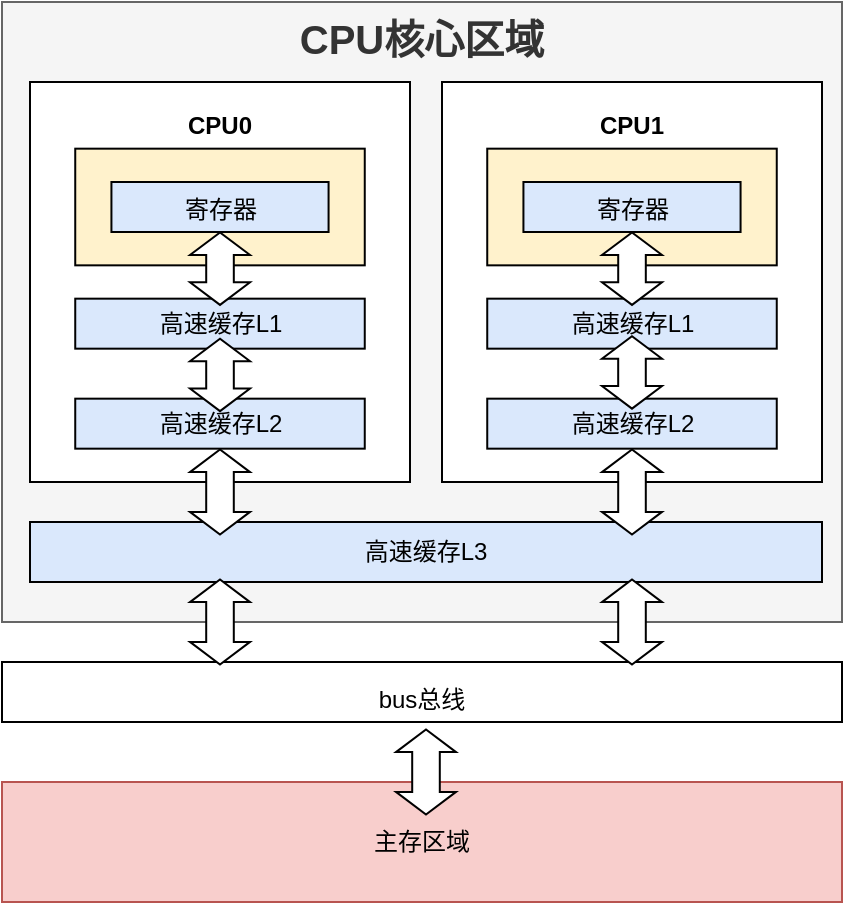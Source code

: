 <mxfile version="14.6.13" type="device" pages="3"><diagram id="iDdKM3JRWNMmXkIo5bvO" name="物理内存模型"><mxGraphModel dx="813" dy="475" grid="1" gridSize="10" guides="1" tooltips="1" connect="1" arrows="1" fold="1" page="1" pageScale="1" pageWidth="827" pageHeight="1169" math="0" shadow="0"><root><mxCell id="0"/><mxCell id="1" parent="0"/><mxCell id="BfOXznUtY8RzGPaKuPAe-1" value="&lt;b&gt;&lt;font style=&quot;font-size: 20px;&quot;&gt;CPU核心区域&lt;/font&gt;&lt;/b&gt;" style="rounded=0;whiteSpace=wrap;html=1;fillColor=#f5f5f5;strokeColor=#666666;fontColor=#333333;verticalAlign=top;" parent="1" vertex="1"><mxGeometry x="210" y="260" width="420" height="310" as="geometry"/></mxCell><mxCell id="BfOXznUtY8RzGPaKuPAe-5" value="主存区域" style="rounded=0;whiteSpace=wrap;html=1;verticalAlign=middle;fillColor=#f8cecc;strokeColor=#b85450;" parent="1" vertex="1"><mxGeometry x="210" y="650" width="420" height="60" as="geometry"/></mxCell><mxCell id="TAjgv4R52KIsRSD9M8A--5" value="高速缓存L3" style="rounded=0;whiteSpace=wrap;html=1;verticalAlign=middle;fillColor=#dae8fc;" parent="1" vertex="1"><mxGeometry x="224" y="520" width="396" height="30" as="geometry"/></mxCell><mxCell id="TAjgv4R52KIsRSD9M8A--18" value="" style="group" parent="1" vertex="1" connectable="0"><mxGeometry x="430" y="300" width="190" height="200" as="geometry"/></mxCell><mxCell id="TAjgv4R52KIsRSD9M8A--15" value="&lt;span style=&quot;font-size: 12px;&quot;&gt;&lt;b&gt;CPU1&lt;/b&gt;&lt;/span&gt;" style="rounded=0;whiteSpace=wrap;html=1;fontSize=20;verticalAlign=top;" parent="TAjgv4R52KIsRSD9M8A--18" vertex="1"><mxGeometry width="190" height="200" as="geometry"/></mxCell><mxCell id="BfOXznUtY8RzGPaKuPAe-2" value="" style="rounded=0;whiteSpace=wrap;html=1;verticalAlign=top;fillColor=#fff2cc;" parent="TAjgv4R52KIsRSD9M8A--18" vertex="1"><mxGeometry x="22.619" y="33.333" width="144.762" height="58.333" as="geometry"/></mxCell><mxCell id="BfOXznUtY8RzGPaKuPAe-3" value="寄存器" style="rounded=0;whiteSpace=wrap;html=1;verticalAlign=top;fillColor=#dae8fc;strokeColor=default;" parent="TAjgv4R52KIsRSD9M8A--18" vertex="1"><mxGeometry x="40.714" y="50" width="108.571" height="25" as="geometry"/></mxCell><mxCell id="BfOXznUtY8RzGPaKuPAe-4" value="高速缓存L1" style="rounded=0;whiteSpace=wrap;html=1;verticalAlign=middle;fillColor=#dae8fc;" parent="TAjgv4R52KIsRSD9M8A--18" vertex="1"><mxGeometry x="22.619" y="108.333" width="144.762" height="25" as="geometry"/></mxCell><mxCell id="TAjgv4R52KIsRSD9M8A--1" value="高速缓存L2" style="rounded=0;whiteSpace=wrap;html=1;verticalAlign=middle;fillColor=#dae8fc;" parent="TAjgv4R52KIsRSD9M8A--18" vertex="1"><mxGeometry x="22.619" y="158.333" width="144.762" height="25" as="geometry"/></mxCell><mxCell id="W-_R9blzbKBULJgTQami-10" value="" style="html=1;shadow=0;dashed=0;align=center;verticalAlign=middle;shape=mxgraph.arrows2.twoWayArrow;dy=0.54;dx=11.29;rotation=90;" vertex="1" parent="TAjgv4R52KIsRSD9M8A--18"><mxGeometry x="76.87" y="130.2" width="36.25" height="30" as="geometry"/></mxCell><mxCell id="W-_R9blzbKBULJgTQami-11" value="" style="html=1;shadow=0;dashed=0;align=center;verticalAlign=middle;shape=mxgraph.arrows2.twoWayArrow;dy=0.54;dx=11.29;rotation=90;" vertex="1" parent="TAjgv4R52KIsRSD9M8A--18"><mxGeometry x="76.88" y="78.33" width="36.25" height="30" as="geometry"/></mxCell><mxCell id="TAjgv4R52KIsRSD9M8A--27" value="" style="group" parent="1" vertex="1" connectable="0"><mxGeometry x="224" y="300" width="190" height="220" as="geometry"/></mxCell><mxCell id="TAjgv4R52KIsRSD9M8A--28" value="&lt;span style=&quot;font-size: 12px;&quot;&gt;&lt;b&gt;CPU0&lt;/b&gt;&lt;/span&gt;" style="rounded=0;whiteSpace=wrap;html=1;fontSize=20;verticalAlign=top;" parent="TAjgv4R52KIsRSD9M8A--27" vertex="1"><mxGeometry width="190" height="200" as="geometry"/></mxCell><mxCell id="TAjgv4R52KIsRSD9M8A--29" value="" style="rounded=0;whiteSpace=wrap;html=1;verticalAlign=top;fillColor=#fff2cc;" parent="TAjgv4R52KIsRSD9M8A--27" vertex="1"><mxGeometry x="22.619" y="33.333" width="144.762" height="58.333" as="geometry"/></mxCell><mxCell id="TAjgv4R52KIsRSD9M8A--30" value="寄存器" style="rounded=0;whiteSpace=wrap;html=1;verticalAlign=top;fillColor=#dae8fc;strokeColor=default;" parent="TAjgv4R52KIsRSD9M8A--27" vertex="1"><mxGeometry x="40.714" y="50" width="108.571" height="25" as="geometry"/></mxCell><mxCell id="TAjgv4R52KIsRSD9M8A--31" value="高速缓存L1" style="rounded=0;whiteSpace=wrap;html=1;verticalAlign=middle;fillColor=#dae8fc;" parent="TAjgv4R52KIsRSD9M8A--27" vertex="1"><mxGeometry x="22.619" y="108.333" width="144.762" height="25" as="geometry"/></mxCell><mxCell id="TAjgv4R52KIsRSD9M8A--34" value="高速缓存L2" style="rounded=0;whiteSpace=wrap;html=1;verticalAlign=middle;fillColor=#dae8fc;" parent="TAjgv4R52KIsRSD9M8A--27" vertex="1"><mxGeometry x="22.619" y="158.333" width="144.762" height="25" as="geometry"/></mxCell><mxCell id="W-_R9blzbKBULJgTQami-4" value="" style="html=1;shadow=0;dashed=0;align=center;verticalAlign=middle;shape=mxgraph.arrows2.twoWayArrow;dy=0.54;dx=11.29;rotation=90;" vertex="1" parent="TAjgv4R52KIsRSD9M8A--27"><mxGeometry x="73.75" y="190" width="42.5" height="30" as="geometry"/></mxCell><mxCell id="W-_R9blzbKBULJgTQami-5" value="" style="html=1;shadow=0;dashed=0;align=center;verticalAlign=middle;shape=mxgraph.arrows2.twoWayArrow;dy=0.54;dx=11.29;rotation=90;" vertex="1" parent="TAjgv4R52KIsRSD9M8A--27"><mxGeometry x="76.88" y="131.46" width="36.25" height="30" as="geometry"/></mxCell><mxCell id="W-_R9blzbKBULJgTQami-6" value="" style="html=1;shadow=0;dashed=0;align=center;verticalAlign=middle;shape=mxgraph.arrows2.twoWayArrow;dy=0.54;dx=11.29;rotation=90;" vertex="1" parent="TAjgv4R52KIsRSD9M8A--27"><mxGeometry x="76.88" y="78.33" width="36.25" height="30" as="geometry"/></mxCell><mxCell id="TAjgv4R52KIsRSD9M8A--38" value="&lt;font style=&quot;font-size: 12px;&quot;&gt;bus总线&lt;/font&gt;" style="rounded=0;whiteSpace=wrap;html=1;fontSize=20;verticalAlign=middle;" parent="1" vertex="1"><mxGeometry x="210" y="590" width="420" height="30" as="geometry"/></mxCell><mxCell id="W-_R9blzbKBULJgTQami-1" value="" style="html=1;shadow=0;dashed=0;align=center;verticalAlign=middle;shape=mxgraph.arrows2.twoWayArrow;dy=0.54;dx=11.29;rotation=90;" vertex="1" parent="1"><mxGeometry x="400.75" y="630" width="42.5" height="30" as="geometry"/></mxCell><mxCell id="W-_R9blzbKBULJgTQami-3" value="" style="html=1;shadow=0;dashed=0;align=center;verticalAlign=middle;shape=mxgraph.arrows2.twoWayArrow;dy=0.54;dx=11.29;rotation=90;" vertex="1" parent="1"><mxGeometry x="297.75" y="555" width="42.5" height="30" as="geometry"/></mxCell><mxCell id="W-_R9blzbKBULJgTQami-9" value="" style="html=1;shadow=0;dashed=0;align=center;verticalAlign=middle;shape=mxgraph.arrows2.twoWayArrow;dy=0.54;dx=11.29;rotation=90;" vertex="1" parent="1"><mxGeometry x="503.75" y="490" width="42.5" height="30" as="geometry"/></mxCell><mxCell id="W-_R9blzbKBULJgTQami-12" value="" style="html=1;shadow=0;dashed=0;align=center;verticalAlign=middle;shape=mxgraph.arrows2.twoWayArrow;dy=0.54;dx=11.29;rotation=90;" vertex="1" parent="1"><mxGeometry x="503.75" y="555" width="42.5" height="30" as="geometry"/></mxCell></root></mxGraphModel></diagram><diagram id="D2gi_fwvkZYCQNL54kTG" name="内存区域"><mxGraphModel dx="1422" dy="832" grid="1" gridSize="10" guides="1" tooltips="1" connect="1" arrows="1" fold="1" page="1" pageScale="1" pageWidth="1169" pageHeight="827" math="0" shadow="0"><root><mxCell id="PWMJhW54OuxAppl_8qq6-0"/><mxCell id="PWMJhW54OuxAppl_8qq6-1" parent="PWMJhW54OuxAppl_8qq6-0"/><mxCell id="PWMJhW54OuxAppl_8qq6-2" value="Young Generation&lt;br style=&quot;font-size: 15px&quot;&gt;新生代&lt;br&gt;默认占用整个堆的[1]份大小" style="rounded=0;whiteSpace=wrap;html=1;verticalAlign=top;fontStyle=1;fontSize=15;strokeWidth=3;fillColor=#dae8fc;" parent="PWMJhW54OuxAppl_8qq6-1" vertex="1"><mxGeometry x="67" y="295.316" width="345.263" height="237.368" as="geometry"/></mxCell><mxCell id="PWMJhW54OuxAppl_8qq6-3" value="Old Generation&lt;br style=&quot;font-size: 15px&quot;&gt;老年代&lt;br&gt;默认占用整个堆的[2]份大小" style="rounded=0;whiteSpace=wrap;html=1;verticalAlign=top;fontStyle=1;fontSize=15;strokeWidth=3;fillColor=#ffe6cc;" parent="PWMJhW54OuxAppl_8qq6-1" vertex="1"><mxGeometry x="412.263" y="295.316" width="345.263" height="248.158" as="geometry"/></mxCell><mxCell id="PWMJhW54OuxAppl_8qq6-4" value="Metaspace&lt;br style=&quot;font-size: 15px;&quot;&gt;元空间" style="rounded=0;whiteSpace=wrap;html=1;verticalAlign=top;fontStyle=1;fontSize=15;strokeWidth=3;fillColor=#f8cecc;" parent="PWMJhW54OuxAppl_8qq6-1" vertex="1"><mxGeometry x="757.527" y="295.316" width="345.263" height="248.158" as="geometry"/></mxCell><mxCell id="PWMJhW54OuxAppl_8qq6-5" value="-Xmn新生代绝对占用&lt;br&gt;-XX:NewRatio新生代相对于堆的占用" style="endArrow=classic;startArrow=classic;html=1;fontSize=15;strokeWidth=3;" parent="PWMJhW54OuxAppl_8qq6-1" edge="1"><mxGeometry x="67" y="209" width="50" height="50" as="geometry"><mxPoint x="67" y="252.158" as="sourcePoint"/><mxPoint x="412.263" y="252.158" as="targetPoint"/></mxGeometry></mxCell><mxCell id="PWMJhW54OuxAppl_8qq6-6" value="&lt;span style=&quot;font-size: 16px&quot;&gt;&lt;font color=&quot;#333333&quot; face=&quot;open sans, clear sans, helvetica neue, helvetica, arial, segoe ui emoji, sans-serif&quot;&gt;&lt;div&gt;-XX:MetaspaceSize元空间初始大小&lt;/div&gt;&lt;div&gt;-XX:MaxMetaspaceSize元空间最大大小&lt;/div&gt;&lt;/font&gt;&lt;/span&gt;" style="endArrow=classic;startArrow=classic;html=1;fontSize=15;align=center;strokeWidth=3;" parent="PWMJhW54OuxAppl_8qq6-1" edge="1"><mxGeometry x="67" y="209" width="50" height="50" as="geometry"><mxPoint x="757.527" y="252.158" as="sourcePoint"/><mxPoint x="1102.79" y="252.158" as="targetPoint"/></mxGeometry></mxCell><mxCell id="PWMJhW54OuxAppl_8qq6-7" value="-Xms堆区域初始大小&lt;br&gt;-Xmx堆区域最大大小" style="endArrow=classic;startArrow=classic;html=1;fontSize=15;strokeWidth=3;" parent="PWMJhW54OuxAppl_8qq6-1" edge="1"><mxGeometry x="67" y="209" width="50" height="50" as="geometry"><mxPoint x="67" y="209" as="sourcePoint"/><mxPoint x="757.527" y="209" as="targetPoint"/></mxGeometry></mxCell><mxCell id="PWMJhW54OuxAppl_8qq6-8" value="Minor GC" style="endArrow=classic;startArrow=classic;html=1;fontSize=15;strokeWidth=3;" parent="PWMJhW54OuxAppl_8qq6-1" edge="1"><mxGeometry x="67" y="209" width="50" height="50" as="geometry"><mxPoint x="67" y="575.842" as="sourcePoint"/><mxPoint x="412.263" y="575.842" as="targetPoint"/></mxGeometry></mxCell><mxCell id="PWMJhW54OuxAppl_8qq6-9" value="Major GC" style="endArrow=classic;startArrow=classic;html=1;fontSize=15;strokeWidth=3;" parent="PWMJhW54OuxAppl_8qq6-1" edge="1"><mxGeometry x="67" y="209" width="50" height="50" as="geometry"><mxPoint x="412.263" y="575.842" as="sourcePoint"/><mxPoint x="757.527" y="575.842" as="targetPoint"/></mxGeometry></mxCell><mxCell id="PWMJhW54OuxAppl_8qq6-10" value="Full GC" style="endArrow=classic;startArrow=classic;html=1;fontSize=15;strokeWidth=3;" parent="PWMJhW54OuxAppl_8qq6-1" edge="1"><mxGeometry x="67" y="209" width="50" height="50" as="geometry"><mxPoint x="67" y="619" as="sourcePoint"/><mxPoint x="1102.79" y="619" as="targetPoint"/></mxGeometry></mxCell><mxCell id="PWMJhW54OuxAppl_8qq6-11" value="-XX:SurvivorRatio伊甸园和幸存者比值" style="endArrow=classic;startArrow=classic;html=1;fontSize=15;strokeWidth=3;" parent="PWMJhW54OuxAppl_8qq6-1" edge="1"><mxGeometry x="67" y="370.842" width="50" height="50" as="geometry"><mxPoint x="67" y="370.842" as="sourcePoint"/><mxPoint x="405.79" y="370.842" as="targetPoint"/></mxGeometry></mxCell><mxCell id="PWMJhW54OuxAppl_8qq6-12" value="" style="group;strokeWidth=3;fillColor=#e1d5e7;strokeColor=#9673a6;" parent="PWMJhW54OuxAppl_8qq6-1" vertex="1" connectable="0"><mxGeometry x="67" y="402.23" width="345.263" height="141.244" as="geometry"/></mxCell><mxCell id="PWMJhW54OuxAppl_8qq6-13" value="Eden&lt;br&gt;伊甸园&lt;br&gt;默认占新生代的(8)份大小" style="rounded=0;whiteSpace=wrap;html=1;fontSize=15;strokeWidth=3;fillColor=#e1d5e7;" parent="PWMJhW54OuxAppl_8qq6-12" vertex="1"><mxGeometry width="115.088" height="141.244" as="geometry"/></mxCell><mxCell id="PWMJhW54OuxAppl_8qq6-14" value="Survivor&lt;br&gt;From&lt;br&gt;幸存者&lt;br&gt;默认占新生代的(1)份大小" style="rounded=0;whiteSpace=wrap;html=1;fontSize=15;strokeWidth=3;fillColor=#d5e8d4;" parent="PWMJhW54OuxAppl_8qq6-12" vertex="1"><mxGeometry x="115.088" width="115.088" height="141.244" as="geometry"/></mxCell><mxCell id="PWMJhW54OuxAppl_8qq6-15" value="Suvivior&lt;br&gt;To&lt;br&gt;幸存者&lt;br&gt;默认占新生代的(1)份大小" style="rounded=0;whiteSpace=wrap;html=1;fontSize=15;strokeWidth=3;fillColor=#d5e8d4;" parent="PWMJhW54OuxAppl_8qq6-12" vertex="1"><mxGeometry x="230.176" width="115.088" height="141.244" as="geometry"/></mxCell></root></mxGraphModel></diagram><diagram id="wLT-f4vk20T4uY2qyvu-" name="flag值的变化情况"><mxGraphModel dx="981" dy="574" grid="1" gridSize="10" guides="1" tooltips="1" connect="1" arrows="1" fold="1" page="1" pageScale="1" pageWidth="1169" pageHeight="827" math="0" shadow="0"><root><mxCell id="Ts4fpYAHVAAnbniJX61p-0"/><mxCell id="Ts4fpYAHVAAnbniJX61p-1" parent="Ts4fpYAHVAAnbniJX61p-0"/><mxCell id="Ts4fpYAHVAAnbniJX61p-5" value="" style="group" vertex="1" connectable="0" parent="Ts4fpYAHVAAnbniJX61p-1"><mxGeometry x="350" y="220" width="170" height="130" as="geometry"/></mxCell><mxCell id="Ts4fpYAHVAAnbniJX61p-2" value="线程1" style="rounded=0;whiteSpace=wrap;html=1;fillColor=#d5e8d4;strokeColor=#82b366;verticalAlign=top;" vertex="1" parent="Ts4fpYAHVAAnbniJX61p-5"><mxGeometry width="170" height="130" as="geometry"/></mxCell><mxCell id="Ts4fpYAHVAAnbniJX61p-3" value="线程1的工作内存" style="rounded=0;whiteSpace=wrap;html=1;verticalAlign=top;fillColor=#e1d5e7;strokeColor=#9673a6;" vertex="1" parent="Ts4fpYAHVAAnbniJX61p-5"><mxGeometry x="25" y="30" width="120" height="80" as="geometry"/></mxCell><mxCell id="Ts4fpYAHVAAnbniJX61p-4" value="flag = true" style="rounded=0;whiteSpace=wrap;html=1;fillColor=#fff2cc;strokeColor=#d6b656;" vertex="1" parent="Ts4fpYAHVAAnbniJX61p-5"><mxGeometry x="45" y="60" width="80" height="33" as="geometry"/></mxCell><mxCell id="Ts4fpYAHVAAnbniJX61p-24" style="edgeStyle=orthogonalEdgeStyle;curved=1;rounded=0;orthogonalLoop=1;jettySize=auto;html=1;exitX=0;exitY=0.5;exitDx=0;exitDy=0;entryX=0.5;entryY=1;entryDx=0;entryDy=0;" edge="1" parent="Ts4fpYAHVAAnbniJX61p-5" source="Ts4fpYAHVAAnbniJX61p-4" target="Ts4fpYAHVAAnbniJX61p-4"><mxGeometry relative="1" as="geometry"><Array as="points"><mxPoint x="10" y="77"/><mxPoint x="10" y="120"/><mxPoint x="85" y="120"/></Array></mxGeometry></mxCell><mxCell id="Ts4fpYAHVAAnbniJX61p-25" value="5.工作内存中有flag的值&lt;br&gt;直接读取flag=true，未感知&lt;br&gt;主内存的flag值变化" style="edgeLabel;html=1;align=center;verticalAlign=middle;resizable=0;points=[];" vertex="1" connectable="0" parent="Ts4fpYAHVAAnbniJX61p-24"><mxGeometry x="0.138" relative="1" as="geometry"><mxPoint x="51" y="20" as="offset"/></mxGeometry></mxCell><mxCell id="Ts4fpYAHVAAnbniJX61p-7" value="线程2" style="rounded=0;whiteSpace=wrap;html=1;fillColor=#d5e8d4;strokeColor=#82b366;verticalAlign=top;" vertex="1" parent="Ts4fpYAHVAAnbniJX61p-1"><mxGeometry x="350" y="400" width="170" height="180" as="geometry"/></mxCell><mxCell id="Ts4fpYAHVAAnbniJX61p-8" value="线程2的工作内存" style="rounded=0;whiteSpace=wrap;html=1;verticalAlign=top;fillColor=#e1d5e7;strokeColor=#9673a6;" vertex="1" parent="Ts4fpYAHVAAnbniJX61p-1"><mxGeometry x="375" y="430" width="120" height="130" as="geometry"/></mxCell><mxCell id="Ts4fpYAHVAAnbniJX61p-16" style="edgeStyle=orthogonalEdgeStyle;curved=1;rounded=0;orthogonalLoop=1;jettySize=auto;html=1;exitX=0.5;exitY=1;exitDx=0;exitDy=0;entryX=0.5;entryY=0;entryDx=0;entryDy=0;" edge="1" parent="Ts4fpYAHVAAnbniJX61p-1" source="Ts4fpYAHVAAnbniJX61p-9" target="Ts4fpYAHVAAnbniJX61p-15"><mxGeometry relative="1" as="geometry"/></mxCell><mxCell id="Ts4fpYAHVAAnbniJX61p-22" value="3.线程2修改为false" style="edgeLabel;html=1;align=center;verticalAlign=middle;resizable=0;points=[];" vertex="1" connectable="0" parent="Ts4fpYAHVAAnbniJX61p-16"><mxGeometry x="0.292" y="1" relative="1" as="geometry"><mxPoint x="54" y="-5" as="offset"/></mxGeometry></mxCell><mxCell id="Ts4fpYAHVAAnbniJX61p-9" value="flag = true" style="rounded=0;whiteSpace=wrap;html=1;fillColor=#fff2cc;strokeColor=#d6b656;" vertex="1" parent="Ts4fpYAHVAAnbniJX61p-1"><mxGeometry x="395" y="460" width="80" height="33" as="geometry"/></mxCell><mxCell id="Ts4fpYAHVAAnbniJX61p-15" value="flag = false" style="rounded=0;whiteSpace=wrap;html=1;fillColor=#f8cecc;strokeColor=#b85450;" vertex="1" parent="Ts4fpYAHVAAnbniJX61p-1"><mxGeometry x="395" y="517" width="80" height="33" as="geometry"/></mxCell><mxCell id="Ts4fpYAHVAAnbniJX61p-29" value="" style="group" vertex="1" connectable="0" parent="Ts4fpYAHVAAnbniJX61p-1"><mxGeometry x="640" y="230" width="110" height="140" as="geometry"/></mxCell><mxCell id="Ts4fpYAHVAAnbniJX61p-10" value="主内存" style="rounded=0;whiteSpace=wrap;html=1;verticalAlign=top;" vertex="1" parent="Ts4fpYAHVAAnbniJX61p-29"><mxGeometry width="110" height="140" as="geometry"/></mxCell><mxCell id="Ts4fpYAHVAAnbniJX61p-11" value="flag = true" style="rounded=0;whiteSpace=wrap;html=1;fillColor=#fff2cc;strokeColor=#d6b656;" vertex="1" parent="Ts4fpYAHVAAnbniJX61p-29"><mxGeometry x="15" y="40" width="80" height="33" as="geometry"/></mxCell><mxCell id="Ts4fpYAHVAAnbniJX61p-18" value="flag = true" style="rounded=0;whiteSpace=wrap;html=1;fillColor=#f8cecc;strokeColor=#b85450;" vertex="1" parent="Ts4fpYAHVAAnbniJX61p-29"><mxGeometry x="15" y="90" width="80" height="33" as="geometry"/></mxCell><mxCell id="Ts4fpYAHVAAnbniJX61p-27" style="edgeStyle=orthogonalEdgeStyle;curved=1;rounded=0;orthogonalLoop=1;jettySize=auto;html=1;exitX=1;exitY=0.5;exitDx=0;exitDy=0;entryX=0;entryY=0.5;entryDx=0;entryDy=0;" edge="1" parent="Ts4fpYAHVAAnbniJX61p-1" source="Ts4fpYAHVAAnbniJX61p-15" target="Ts4fpYAHVAAnbniJX61p-18"><mxGeometry relative="1" as="geometry"><Array as="points"><mxPoint x="620" y="534"/><mxPoint x="620" y="337"/></Array></mxGeometry></mxCell><mxCell id="Ts4fpYAHVAAnbniJX61p-28" value="4.线程2回写flag到主内存" style="edgeLabel;html=1;align=center;verticalAlign=middle;resizable=0;points=[];" vertex="1" connectable="0" parent="Ts4fpYAHVAAnbniJX61p-27"><mxGeometry x="-0.105" y="22" relative="1" as="geometry"><mxPoint x="42" y="-36" as="offset"/></mxGeometry></mxCell><mxCell id="Ts4fpYAHVAAnbniJX61p-19" style="edgeStyle=orthogonalEdgeStyle;curved=1;rounded=0;orthogonalLoop=1;jettySize=auto;html=1;exitX=0;exitY=0.5;exitDx=0;exitDy=0;entryX=1;entryY=0.5;entryDx=0;entryDy=0;" edge="1" parent="Ts4fpYAHVAAnbniJX61p-1" source="Ts4fpYAHVAAnbniJX61p-11" target="Ts4fpYAHVAAnbniJX61p-9"><mxGeometry relative="1" as="geometry"/></mxCell><mxCell id="Ts4fpYAHVAAnbniJX61p-20" value="&lt;span style=&quot;color: rgb(0 , 0 , 0) ; font-family: &amp;#34;helvetica&amp;#34; ; font-size: 11px ; font-style: normal ; font-weight: 400 ; letter-spacing: normal ; text-align: center ; text-indent: 0px ; text-transform: none ; word-spacing: 0px ; background-color: rgb(255 , 255 , 255) ; display: inline ; float: none&quot;&gt;2. 线程1读取主内存&lt;/span&gt;&lt;br style=&quot;color: rgb(0 , 0 , 0) ; font-family: &amp;#34;helvetica&amp;#34; ; font-size: 11px ; font-style: normal ; font-weight: 400 ; letter-spacing: normal ; text-align: center ; text-indent: 0px ; text-transform: none ; word-spacing: 0px&quot;&gt;&lt;span style=&quot;color: rgb(0 , 0 , 0) ; font-family: &amp;#34;helvetica&amp;#34; ; font-size: 11px ; font-style: normal ; font-weight: 400 ; letter-spacing: normal ; text-align: center ; text-indent: 0px ; text-transform: none ; word-spacing: 0px ; background-color: rgb(255 , 255 , 255) ; display: inline ; float: none&quot;&gt;的flag到自己的工作内存&lt;/span&gt;&lt;br&gt;" style="edgeLabel;html=1;align=center;verticalAlign=middle;resizable=0;points=[];" vertex="1" connectable="0" parent="Ts4fpYAHVAAnbniJX61p-19"><mxGeometry x="0.221" y="-4" relative="1" as="geometry"><mxPoint x="-1" y="-52" as="offset"/></mxGeometry></mxCell><mxCell id="Ts4fpYAHVAAnbniJX61p-14" style="edgeStyle=orthogonalEdgeStyle;curved=1;rounded=0;orthogonalLoop=1;jettySize=auto;html=1;exitX=0;exitY=0.5;exitDx=0;exitDy=0;entryX=1;entryY=0.5;entryDx=0;entryDy=0;" edge="1" parent="Ts4fpYAHVAAnbniJX61p-1" source="Ts4fpYAHVAAnbniJX61p-11" target="Ts4fpYAHVAAnbniJX61p-4"><mxGeometry relative="1" as="geometry"/></mxCell><mxCell id="Ts4fpYAHVAAnbniJX61p-17" value="1. 线程1读取主内存&lt;br&gt;的flag到自己的工作内存" style="edgeLabel;html=1;align=center;verticalAlign=middle;resizable=0;points=[];" vertex="1" connectable="0" parent="Ts4fpYAHVAAnbniJX61p-14"><mxGeometry x="0.315" y="-4" relative="1" as="geometry"><mxPoint x="39" y="-22" as="offset"/></mxGeometry></mxCell></root></mxGraphModel></diagram></mxfile>